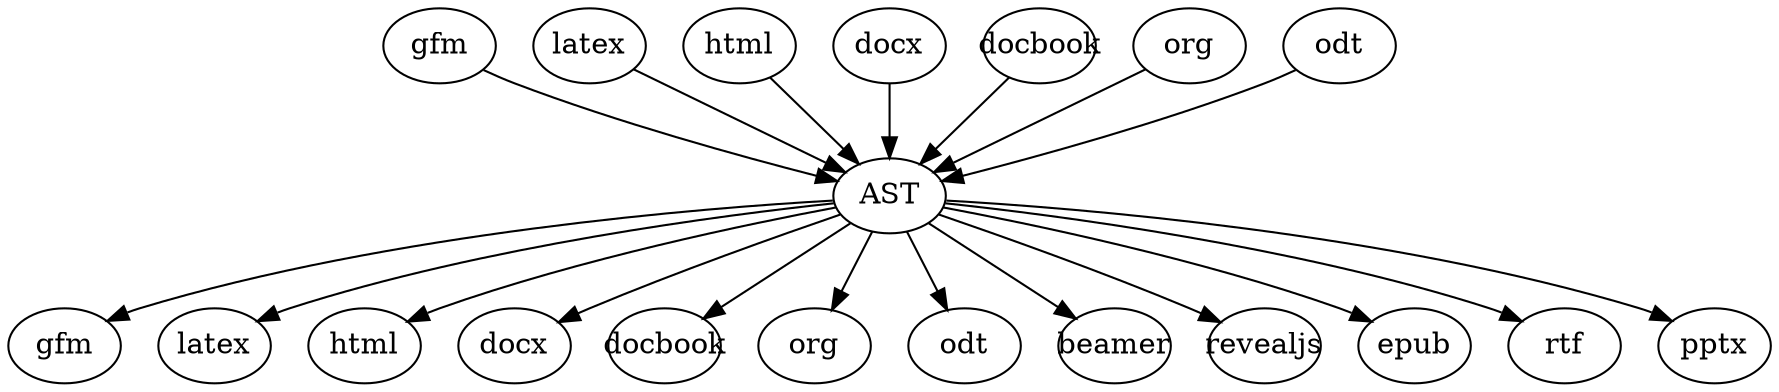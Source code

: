 // dot -Tpdf pandoc.dot -o pandoc.pdf  &&   dot -Tpng pandoc.dot -o pandoc.png

digraph pandoc {
    node [shape=ellipse, fixedsize=true];

    s01 -> ast
    s02 -> ast
    s03 -> ast
    s04 -> ast
    s05 -> ast
    s06 -> ast
    s07 -> ast
    
    ast -> z01
    ast -> z02
    ast -> z03
    ast -> z04
    ast -> z05
    ast -> z06
    ast -> z07
    ast -> z08
    ast -> z09
    ast -> z10
    ast -> z11
    ast -> z12
    
    s01 [label="gfm"];
    s02 [label="latex"];
    s03 [label="html"];
    s04 [label="docx"];
    s05 [label="docbook"];
    s06 [label="org"];
    s07 [label="odt"];
    
    z01 [label="gfm"];
    z02 [label="latex"];
    z03 [label="html"];
    z04 [label="docx"];
    z05 [label="docbook"];
    z06 [label="org"];
    z07 [label="odt"];
    z08 [label="beamer"];
    z09 [label="revealjs"];
    z10 [label="epub"];
    z11 [label="rtf"];
    z12 [label="pptx"];
    
    ast [label="AST"];

}

